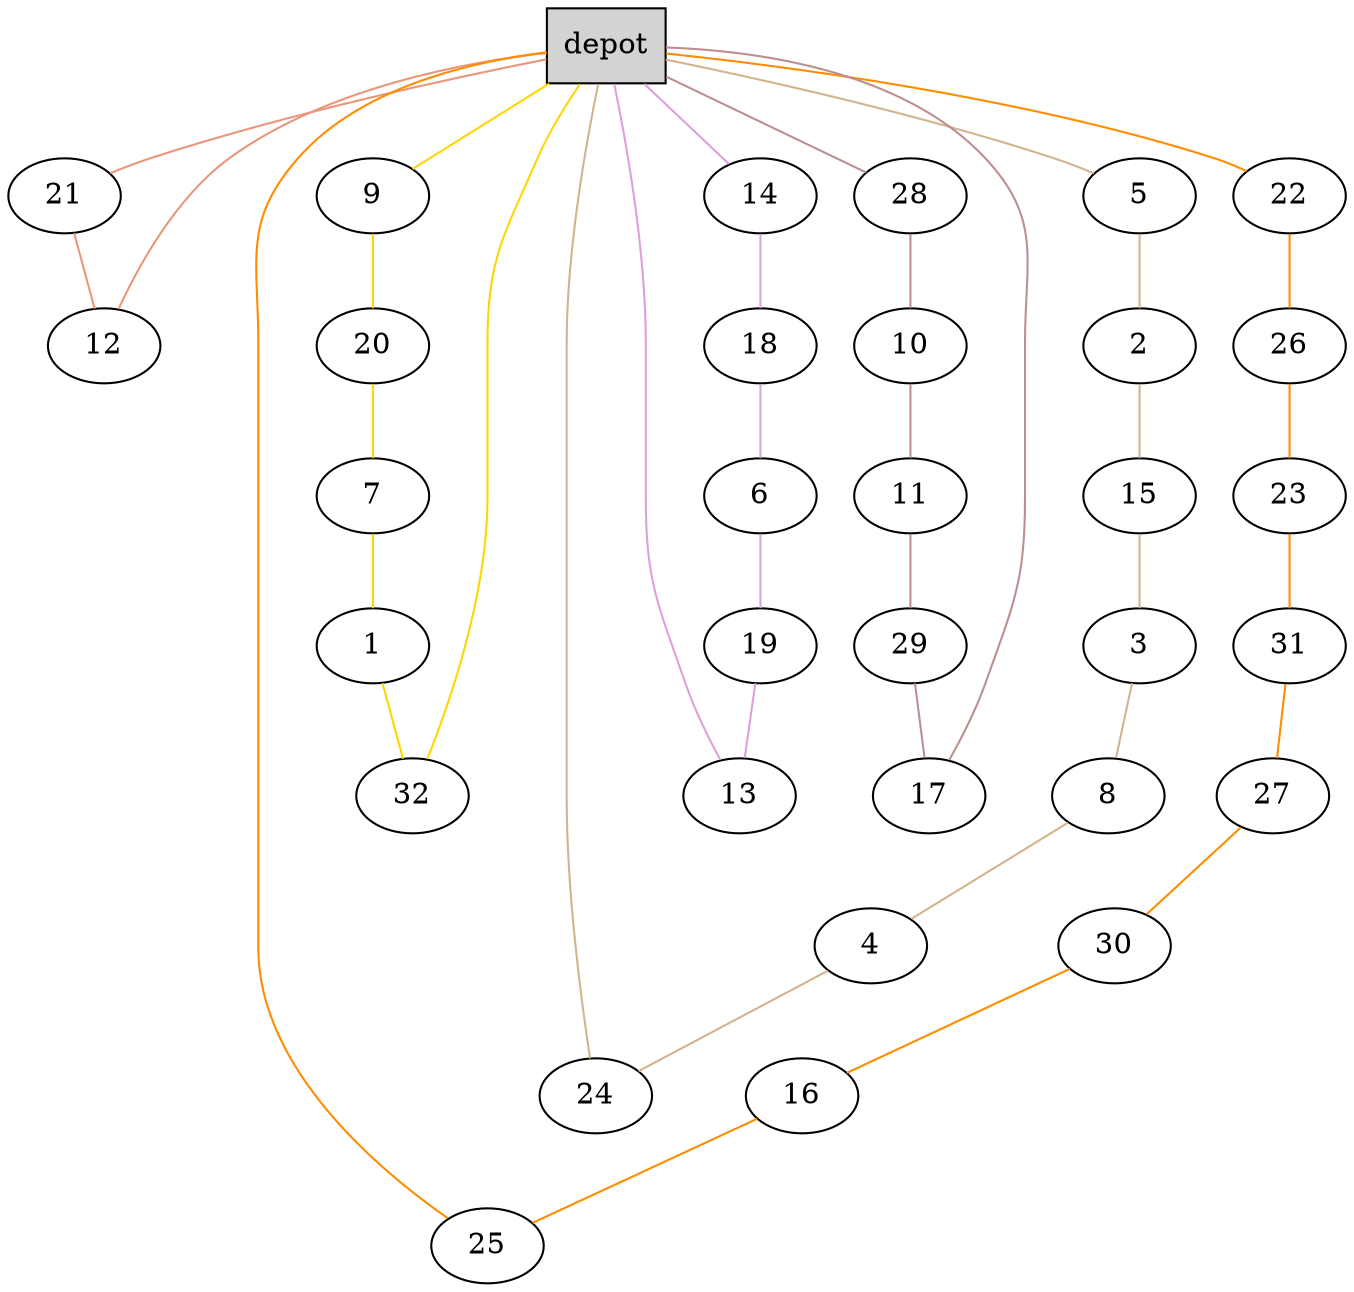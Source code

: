 graph G {
  0[shape = box, label = "depot", style = filled ];
  21[shape = ellipse];
  "0"--"21"[color = darksalmon];
  12[shape = ellipse];
  "21"--"12"[color = darksalmon];
  "12"--"0"[color = darksalmon];
  9[shape = ellipse];
  "0"--"9"[color = gold];
  20[shape = ellipse];
  "9"--"20"[color = gold];
  7[shape = ellipse];
  "20"--"7"[color = gold];
  1[shape = ellipse];
  "7"--"1"[color = gold];
  32[shape = ellipse];
  "1"--"32"[color = gold];
  "32"--"0"[color = gold];
  14[shape = ellipse];
  "0"--"14"[color = plum];
  18[shape = ellipse];
  "14"--"18"[color = plum];
  6[shape = ellipse];
  "18"--"6"[color = plum];
  19[shape = ellipse];
  "6"--"19"[color = plum];
  13[shape = ellipse];
  "19"--"13"[color = plum];
  "13"--"0"[color = plum];
  5[shape = ellipse];
  "0"--"5"[color = tan];
  2[shape = ellipse];
  "5"--"2"[color = tan];
  15[shape = ellipse];
  "2"--"15"[color = tan];
  3[shape = ellipse];
  "15"--"3"[color = tan];
  8[shape = ellipse];
  "3"--"8"[color = tan];
  4[shape = ellipse];
  "8"--"4"[color = tan];
  24[shape = ellipse];
  "4"--"24"[color = tan];
  "24"--"0"[color = tan];
  22[shape = ellipse];
  "0"--"22"[color = darkorange];
  26[shape = ellipse];
  "22"--"26"[color = darkorange];
  23[shape = ellipse];
  "26"--"23"[color = darkorange];
  31[shape = ellipse];
  "23"--"31"[color = darkorange];
  27[shape = ellipse];
  "31"--"27"[color = darkorange];
  30[shape = ellipse];
  "27"--"30"[color = darkorange];
  16[shape = ellipse];
  "30"--"16"[color = darkorange];
  25[shape = ellipse];
  "16"--"25"[color = darkorange];
  "25"--"0"[color = darkorange];
  28[shape = ellipse];
  "0"--"28"[color = rosybrown];
  10[shape = ellipse];
  "28"--"10"[color = rosybrown];
  11[shape = ellipse];
  "10"--"11"[color = rosybrown];
  29[shape = ellipse];
  "11"--"29"[color = rosybrown];
  17[shape = ellipse];
  "29"--"17"[color = rosybrown];
  "17"--"0"[color = rosybrown];
}
